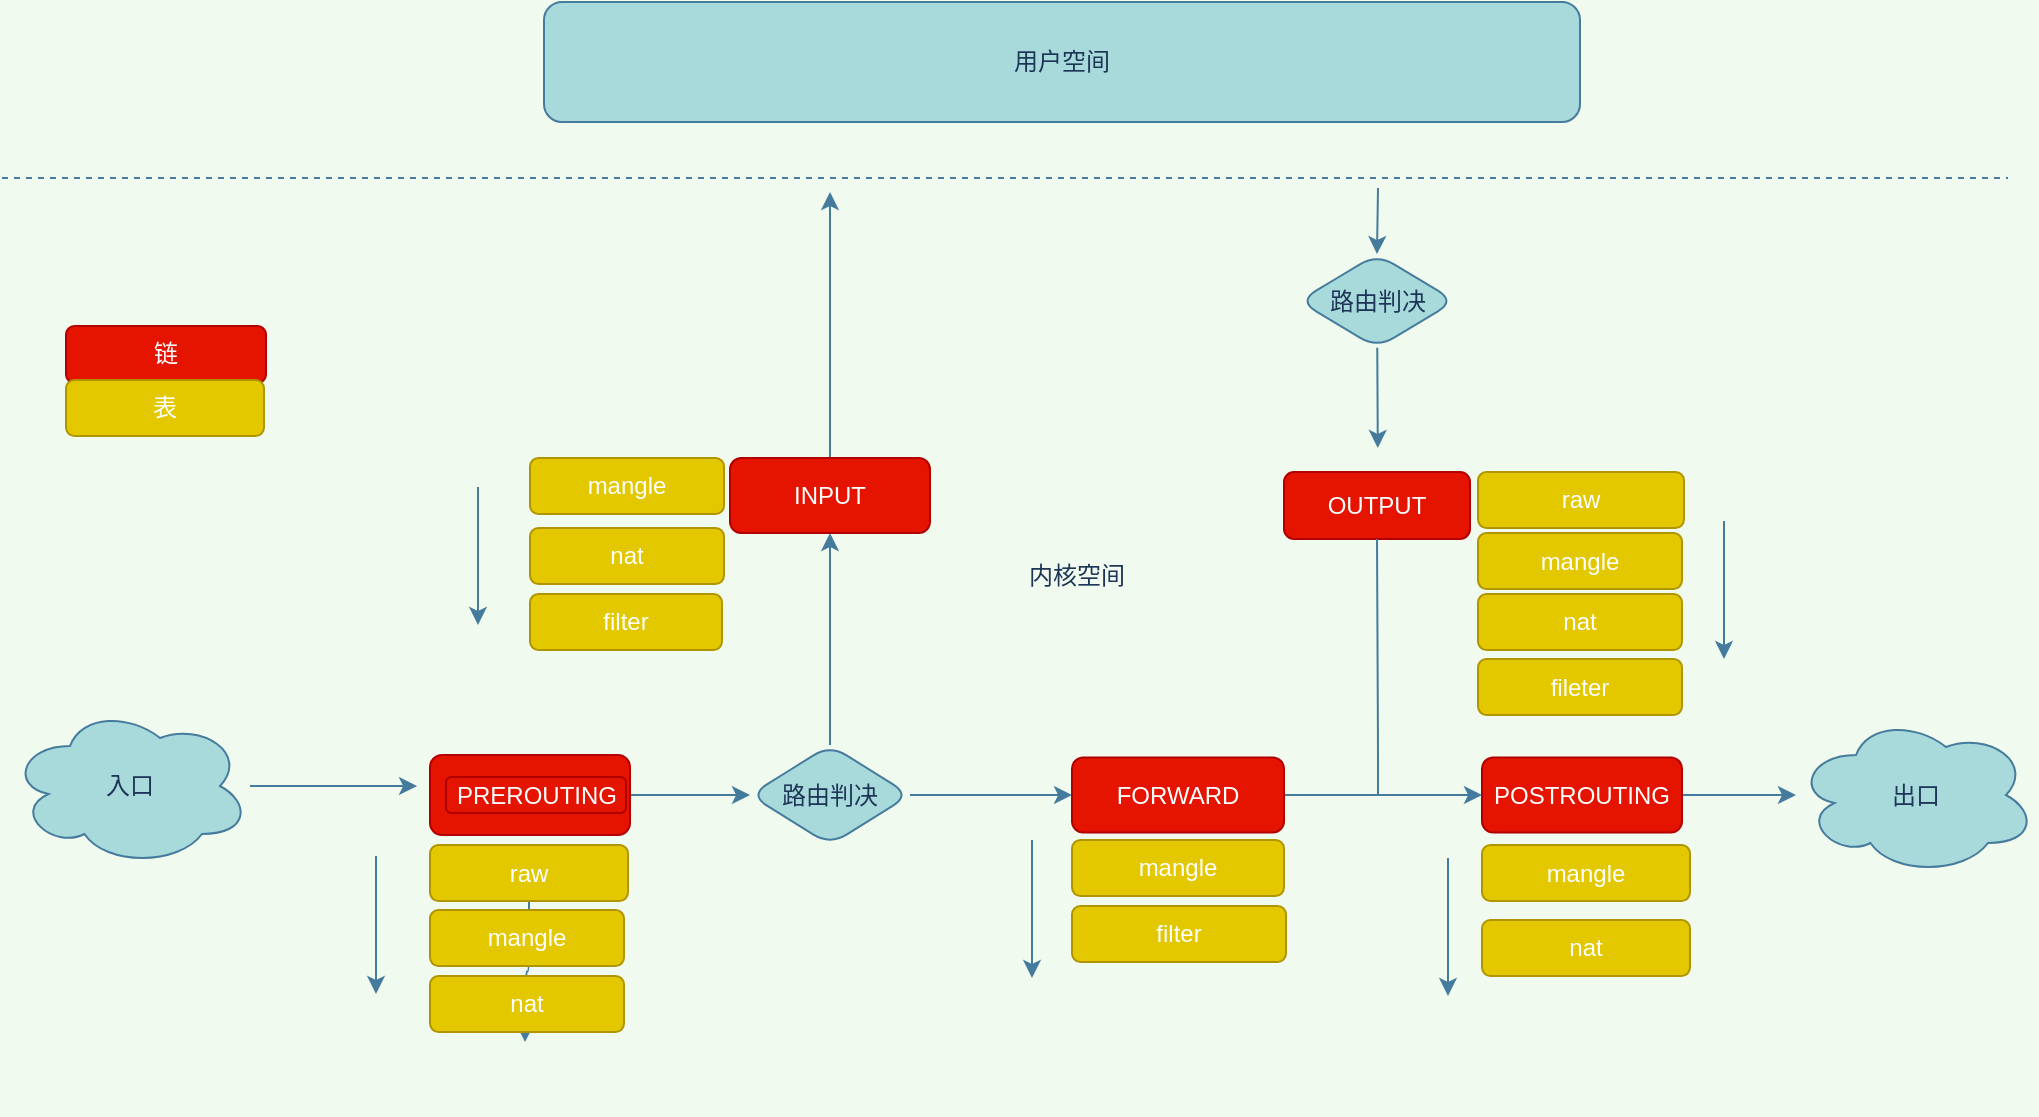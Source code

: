 <mxfile>
    <diagram id="UGTowARYdH20m0kmThGk" name="第 1 页">
        <mxGraphModel dx="1150" dy="516" grid="0" gridSize="10" guides="1" tooltips="1" connect="1" arrows="1" fold="1" page="1" pageScale="1" pageWidth="1169" pageHeight="827" background="#F1FAEE" math="0" shadow="0">
            <root>
                <mxCell id="0"/>
                <mxCell id="1" parent="0"/>
                <mxCell id="13" value="" style="edgeStyle=orthogonalEdgeStyle;orthogonalLoop=1;jettySize=auto;html=1;strokeColor=#457B9D;fontColor=#1D3557;labelBackgroundColor=#F1FAEE;" parent="1" source="2" target="4" edge="1">
                    <mxGeometry relative="1" as="geometry"/>
                </mxCell>
                <mxCell id="15" value="" style="edgeStyle=orthogonalEdgeStyle;orthogonalLoop=1;jettySize=auto;html=1;strokeColor=#457B9D;fontColor=#1D3557;labelBackgroundColor=#F1FAEE;" parent="1" source="2" target="7" edge="1">
                    <mxGeometry relative="1" as="geometry"/>
                </mxCell>
                <mxCell id="2" value="路由判决" style="rhombus;whiteSpace=wrap;html=1;fillColor=#A8DADC;strokeColor=#457B9D;fontColor=#1D3557;rounded=1;" parent="1" vertex="1">
                    <mxGeometry x="490" y="599.5" width="80" height="50" as="geometry"/>
                </mxCell>
                <mxCell id="12" value="" style="edgeStyle=orthogonalEdgeStyle;orthogonalLoop=1;jettySize=auto;html=1;strokeColor=#457B9D;fontColor=#1D3557;labelBackgroundColor=#F1FAEE;" parent="1" source="3" target="2" edge="1">
                    <mxGeometry relative="1" as="geometry"/>
                </mxCell>
                <mxCell id="3" value="" style="whiteSpace=wrap;html=1;fillColor=#e51400;strokeColor=#B20000;fontColor=#ffffff;rounded=1;" parent="1" vertex="1">
                    <mxGeometry x="330" y="604.5" width="100" height="40" as="geometry"/>
                </mxCell>
                <mxCell id="14" value="" style="edgeStyle=orthogonalEdgeStyle;orthogonalLoop=1;jettySize=auto;html=1;strokeColor=#457B9D;fontColor=#1D3557;labelBackgroundColor=#F1FAEE;" parent="1" source="4" target="5" edge="1">
                    <mxGeometry relative="1" as="geometry"/>
                </mxCell>
                <mxCell id="4" value="FORWARD" style="whiteSpace=wrap;html=1;fillColor=#e51400;strokeColor=#B20000;fontColor=#ffffff;rounded=1;" parent="1" vertex="1">
                    <mxGeometry x="651" y="605.75" width="106" height="37.5" as="geometry"/>
                </mxCell>
                <mxCell id="27" value="" style="edgeStyle=orthogonalEdgeStyle;orthogonalLoop=1;jettySize=auto;html=1;strokeColor=#457B9D;fontColor=#1D3557;labelBackgroundColor=#F1FAEE;" parent="1" source="5" target="26" edge="1">
                    <mxGeometry relative="1" as="geometry"/>
                </mxCell>
                <mxCell id="5" value="POSTROUTING" style="whiteSpace=wrap;html=1;fillColor=#e51400;strokeColor=#B20000;fontColor=#ffffff;rounded=1;" parent="1" vertex="1">
                    <mxGeometry x="856" y="605.75" width="100" height="37.5" as="geometry"/>
                </mxCell>
                <mxCell id="19" style="edgeStyle=orthogonalEdgeStyle;orthogonalLoop=1;jettySize=auto;html=1;strokeColor=#457B9D;fontColor=#1D3557;labelBackgroundColor=#F1FAEE;" parent="1" source="7" edge="1">
                    <mxGeometry relative="1" as="geometry">
                        <mxPoint x="530" y="323" as="targetPoint"/>
                    </mxGeometry>
                </mxCell>
                <mxCell id="7" value="INPUT" style="whiteSpace=wrap;html=1;fillColor=#e51400;strokeColor=#B20000;fontColor=#ffffff;rounded=1;" parent="1" vertex="1">
                    <mxGeometry x="480" y="456" width="100" height="37.5" as="geometry"/>
                </mxCell>
                <mxCell id="11" value="OUTPUT" style="whiteSpace=wrap;html=1;fillColor=#e51400;strokeColor=#B20000;fontColor=#ffffff;rounded=1;" parent="1" vertex="1">
                    <mxGeometry x="757" y="463" width="93" height="33.5" as="geometry"/>
                </mxCell>
                <mxCell id="16" value="" style="endArrow=none;dashed=1;html=1;strokeColor=#457B9D;fontColor=#1D3557;labelBackgroundColor=#F1FAEE;" parent="1" edge="1">
                    <mxGeometry width="50" height="50" relative="1" as="geometry">
                        <mxPoint x="116" y="316" as="sourcePoint"/>
                        <mxPoint x="1119" y="316" as="targetPoint"/>
                    </mxGeometry>
                </mxCell>
                <mxCell id="18" value="" style="endArrow=none;html=1;entryX=0.5;entryY=1;entryDx=0;entryDy=0;strokeColor=#457B9D;fontColor=#1D3557;labelBackgroundColor=#F1FAEE;" parent="1" target="11" edge="1">
                    <mxGeometry width="50" height="50" relative="1" as="geometry">
                        <mxPoint x="804" y="624" as="sourcePoint"/>
                        <mxPoint x="709" y="550" as="targetPoint"/>
                        <Array as="points">
                            <mxPoint x="804" y="600"/>
                        </Array>
                    </mxGeometry>
                </mxCell>
                <mxCell id="20" value="" style="endArrow=classic;html=1;strokeColor=#457B9D;fontColor=#1D3557;labelBackgroundColor=#F1FAEE;" parent="1" source="29" edge="1">
                    <mxGeometry width="50" height="50" relative="1" as="geometry">
                        <mxPoint x="804" y="370" as="sourcePoint"/>
                        <mxPoint x="803.91" y="451" as="targetPoint"/>
                        <Array as="points"/>
                    </mxGeometry>
                </mxCell>
                <mxCell id="21" value="用户空间" style="whiteSpace=wrap;html=1;fillColor=#A8DADC;strokeColor=#457B9D;fontColor=#1D3557;rounded=1;" parent="1" vertex="1">
                    <mxGeometry x="387" y="228" width="518" height="60" as="geometry"/>
                </mxCell>
                <mxCell id="22" value="内核空间" style="text;html=1;align=center;verticalAlign=middle;resizable=0;points=[];autosize=1;fontColor=#1D3557;rounded=1;" parent="1" vertex="1">
                    <mxGeometry x="624" y="506" width="58" height="18" as="geometry"/>
                </mxCell>
                <mxCell id="24" style="edgeStyle=orthogonalEdgeStyle;orthogonalLoop=1;jettySize=auto;html=1;strokeColor=#457B9D;fontColor=#1D3557;labelBackgroundColor=#F1FAEE;" parent="1" source="23" edge="1">
                    <mxGeometry relative="1" as="geometry">
                        <mxPoint x="323.529" y="620" as="targetPoint"/>
                    </mxGeometry>
                </mxCell>
                <mxCell id="23" value="入口" style="ellipse;shape=cloud;whiteSpace=wrap;html=1;fillColor=#A8DADC;strokeColor=#457B9D;fontColor=#1D3557;rounded=1;" parent="1" vertex="1">
                    <mxGeometry x="120" y="580" width="120" height="80" as="geometry"/>
                </mxCell>
                <mxCell id="26" value="出口" style="ellipse;shape=cloud;whiteSpace=wrap;html=1;fillColor=#A8DADC;strokeColor=#457B9D;fontColor=#1D3557;rounded=1;" parent="1" vertex="1">
                    <mxGeometry x="1013" y="584.5" width="120" height="80" as="geometry"/>
                </mxCell>
                <mxCell id="30" style="edgeStyle=orthogonalEdgeStyle;orthogonalLoop=1;jettySize=auto;html=1;exitX=0.5;exitY=1;exitDx=0;exitDy=0;strokeColor=#457B9D;fontColor=#1D3557;labelBackgroundColor=#F1FAEE;" parent="1" source="29" target="29" edge="1">
                    <mxGeometry relative="1" as="geometry"/>
                </mxCell>
                <mxCell id="29" value="路由判决" style="rhombus;whiteSpace=wrap;html=1;fillColor=#A8DADC;strokeColor=#457B9D;fontColor=#1D3557;rounded=1;" parent="1" vertex="1">
                    <mxGeometry x="764.5" y="354" width="78" height="47" as="geometry"/>
                </mxCell>
                <mxCell id="32" value="" style="endArrow=classic;html=1;entryX=0.5;entryY=0;entryDx=0;entryDy=0;strokeColor=#457B9D;fontColor=#1D3557;labelBackgroundColor=#F1FAEE;" parent="1" target="29" edge="1">
                    <mxGeometry width="50" height="50" relative="1" as="geometry">
                        <mxPoint x="804" y="321" as="sourcePoint"/>
                        <mxPoint x="908" y="378" as="targetPoint"/>
                    </mxGeometry>
                </mxCell>
                <mxCell id="33" value="PREROUTING" style="text;html=1;align=center;verticalAlign=middle;resizable=0;points=[];autosize=1;fontColor=#ffffff;rounded=1;fillColor=#e51400;strokeColor=#B20000;" parent="1" vertex="1">
                    <mxGeometry x="338" y="615.5" width="90" height="18" as="geometry"/>
                </mxCell>
                <mxCell id="57" value="" style="edgeStyle=orthogonalEdgeStyle;rounded=1;orthogonalLoop=1;jettySize=auto;html=1;strokeColor=#457B9D;fillColor=#A8DADC;fontColor=#1D3557;" parent="1" source="36" edge="1">
                    <mxGeometry relative="1" as="geometry">
                        <mxPoint x="377.5" y="748" as="targetPoint"/>
                    </mxGeometry>
                </mxCell>
                <mxCell id="36" value="raw" style="whiteSpace=wrap;html=1;fillColor=#e3c800;strokeColor=#B09500;fontColor=#ffffff;rounded=1;" parent="1" vertex="1">
                    <mxGeometry x="330" y="649.5" width="99" height="28" as="geometry"/>
                </mxCell>
                <mxCell id="37" value="mangle" style="whiteSpace=wrap;html=1;fillColor=#e3c800;strokeColor=#B09500;fontColor=#ffffff;rounded=1;" parent="1" vertex="1">
                    <mxGeometry x="330" y="682" width="97" height="28" as="geometry"/>
                </mxCell>
                <mxCell id="38" value="nat" style="whiteSpace=wrap;html=1;fillColor=#e3c800;strokeColor=#B09500;fontColor=#ffffff;rounded=1;" parent="1" vertex="1">
                    <mxGeometry x="330" y="715" width="97" height="28" as="geometry"/>
                </mxCell>
                <mxCell id="39" value="&lt;div&gt;filter&lt;/div&gt;" style="whiteSpace=wrap;html=1;fillColor=#e3c800;strokeColor=#B09500;fontColor=#ffffff;rounded=1;" parent="1" vertex="1">
                    <mxGeometry x="651" y="680" width="107" height="28" as="geometry"/>
                </mxCell>
                <mxCell id="40" value="mangle" style="whiteSpace=wrap;html=1;fillColor=#e3c800;strokeColor=#B09500;fontColor=#ffffff;rounded=1;" parent="1" vertex="1">
                    <mxGeometry x="651" y="647" width="106" height="28" as="geometry"/>
                </mxCell>
                <mxCell id="41" value="mangle" style="whiteSpace=wrap;html=1;fillColor=#e3c800;strokeColor=#B09500;fontColor=#ffffff;rounded=1;" parent="1" vertex="1">
                    <mxGeometry x="856" y="649.5" width="104" height="28" as="geometry"/>
                </mxCell>
                <mxCell id="42" value="nat" style="whiteSpace=wrap;html=1;fillColor=#e3c800;strokeColor=#B09500;fontColor=#ffffff;rounded=1;" parent="1" vertex="1">
                    <mxGeometry x="856" y="687" width="104" height="28" as="geometry"/>
                </mxCell>
                <mxCell id="43" value="mangle" style="whiteSpace=wrap;html=1;fillColor=#e3c800;strokeColor=#B09500;fontColor=#ffffff;verticalAlign=middle;rounded=1;" parent="1" vertex="1">
                    <mxGeometry x="380" y="456" width="97" height="28" as="geometry"/>
                </mxCell>
                <mxCell id="44" value="nat" style="whiteSpace=wrap;html=1;labelBackgroundColor=none;labelBorderColor=none;fillColor=#e3c800;strokeColor=#B09500;fontColor=#ffffff;rounded=1;" parent="1" vertex="1">
                    <mxGeometry x="380" y="491" width="97" height="28" as="geometry"/>
                </mxCell>
                <mxCell id="45" value="&lt;div&gt;filter&lt;/div&gt;" style="whiteSpace=wrap;html=1;fillColor=#e3c800;strokeColor=#B09500;fontColor=#ffffff;rounded=1;" parent="1" vertex="1">
                    <mxGeometry x="380" y="524" width="96" height="28" as="geometry"/>
                </mxCell>
                <mxCell id="46" value="raw" style="whiteSpace=wrap;html=1;fillColor=#e3c800;strokeColor=#B09500;fontColor=#ffffff;rounded=1;" parent="1" vertex="1">
                    <mxGeometry x="854" y="463" width="103" height="28" as="geometry"/>
                </mxCell>
                <mxCell id="47" value="mangle" style="whiteSpace=wrap;html=1;fillColor=#e3c800;strokeColor=#B09500;fontColor=#ffffff;rounded=1;" parent="1" vertex="1">
                    <mxGeometry x="854" y="493.5" width="102" height="28" as="geometry"/>
                </mxCell>
                <mxCell id="48" value="nat" style="whiteSpace=wrap;html=1;fillColor=#e3c800;strokeColor=#B09500;fontColor=#ffffff;rounded=1;" parent="1" vertex="1">
                    <mxGeometry x="854" y="524" width="102" height="28" as="geometry"/>
                </mxCell>
                <mxCell id="49" value="&lt;div&gt;fileter&lt;/div&gt;" style="whiteSpace=wrap;html=1;fillColor=#e3c800;strokeColor=#B09500;fontColor=#ffffff;rounded=1;" parent="1" vertex="1">
                    <mxGeometry x="854" y="556.5" width="102" height="28" as="geometry"/>
                </mxCell>
                <mxCell id="51" value="" style="endArrow=classic;html=1;strokeColor=#457B9D;fontColor=#1D3557;labelBackgroundColor=#F1FAEE;" parent="1" edge="1">
                    <mxGeometry width="50" height="50" relative="1" as="geometry">
                        <mxPoint x="977" y="487.5" as="sourcePoint"/>
                        <mxPoint x="977" y="556.5" as="targetPoint"/>
                    </mxGeometry>
                </mxCell>
                <mxCell id="52" value="" style="endArrow=classic;html=1;strokeColor=#457B9D;fontColor=#1D3557;labelBackgroundColor=#F1FAEE;" parent="1" edge="1">
                    <mxGeometry width="50" height="50" relative="1" as="geometry">
                        <mxPoint x="354" y="470.5" as="sourcePoint"/>
                        <mxPoint x="354" y="539.5" as="targetPoint"/>
                    </mxGeometry>
                </mxCell>
                <mxCell id="53" value="" style="endArrow=classic;html=1;strokeColor=#457B9D;fontColor=#1D3557;labelBackgroundColor=#F1FAEE;" parent="1" edge="1">
                    <mxGeometry width="50" height="50" relative="1" as="geometry">
                        <mxPoint x="303" y="655" as="sourcePoint"/>
                        <mxPoint x="303" y="724" as="targetPoint"/>
                    </mxGeometry>
                </mxCell>
                <mxCell id="54" value="" style="endArrow=classic;html=1;strokeColor=#457B9D;fontColor=#1D3557;labelBackgroundColor=#F1FAEE;" parent="1" edge="1">
                    <mxGeometry width="50" height="50" relative="1" as="geometry">
                        <mxPoint x="631" y="647" as="sourcePoint"/>
                        <mxPoint x="631" y="716" as="targetPoint"/>
                    </mxGeometry>
                </mxCell>
                <mxCell id="55" value="" style="endArrow=classic;html=1;strokeColor=#457B9D;fontColor=#1D3557;labelBackgroundColor=#F1FAEE;" parent="1" edge="1">
                    <mxGeometry width="50" height="50" relative="1" as="geometry">
                        <mxPoint x="839" y="656" as="sourcePoint"/>
                        <mxPoint x="839" y="725" as="targetPoint"/>
                    </mxGeometry>
                </mxCell>
                <mxCell id="58" style="edgeStyle=orthogonalEdgeStyle;rounded=1;orthogonalLoop=1;jettySize=auto;html=1;exitX=0.5;exitY=1;exitDx=0;exitDy=0;strokeColor=#457B9D;fillColor=#A8DADC;fontColor=#1D3557;" parent="1" edge="1">
                    <mxGeometry relative="1" as="geometry">
                        <mxPoint x="377.5" y="776" as="sourcePoint"/>
                        <mxPoint x="377.5" y="776" as="targetPoint"/>
                    </mxGeometry>
                </mxCell>
                <mxCell id="61" value="链" style="whiteSpace=wrap;html=1;fillColor=#e51400;strokeColor=#B20000;fontColor=#ffffff;rounded=1;" parent="1" vertex="1">
                    <mxGeometry x="148" y="390" width="100" height="28.5" as="geometry"/>
                </mxCell>
                <mxCell id="62" value="表" style="whiteSpace=wrap;html=1;fillColor=#e3c800;strokeColor=#B09500;fontColor=#ffffff;verticalAlign=middle;rounded=1;" parent="1" vertex="1">
                    <mxGeometry x="148" y="417" width="99" height="28" as="geometry"/>
                </mxCell>
            </root>
        </mxGraphModel>
    </diagram>
</mxfile>